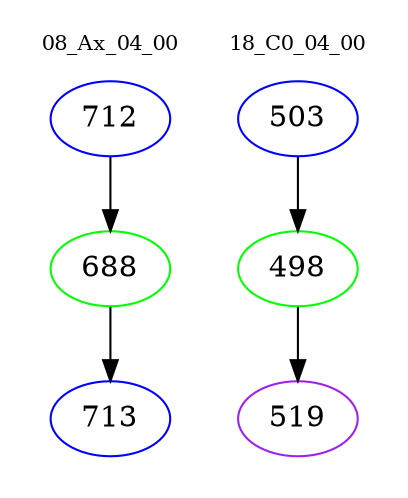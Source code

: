 digraph{
subgraph cluster_0 {
color = white
label = "08_Ax_04_00";
fontsize=10;
T0_712 [label="712", color="blue"]
T0_712 -> T0_688 [color="black"]
T0_688 [label="688", color="green"]
T0_688 -> T0_713 [color="black"]
T0_713 [label="713", color="blue"]
}
subgraph cluster_1 {
color = white
label = "18_C0_04_00";
fontsize=10;
T1_503 [label="503", color="blue"]
T1_503 -> T1_498 [color="black"]
T1_498 [label="498", color="green"]
T1_498 -> T1_519 [color="black"]
T1_519 [label="519", color="purple"]
}
}
